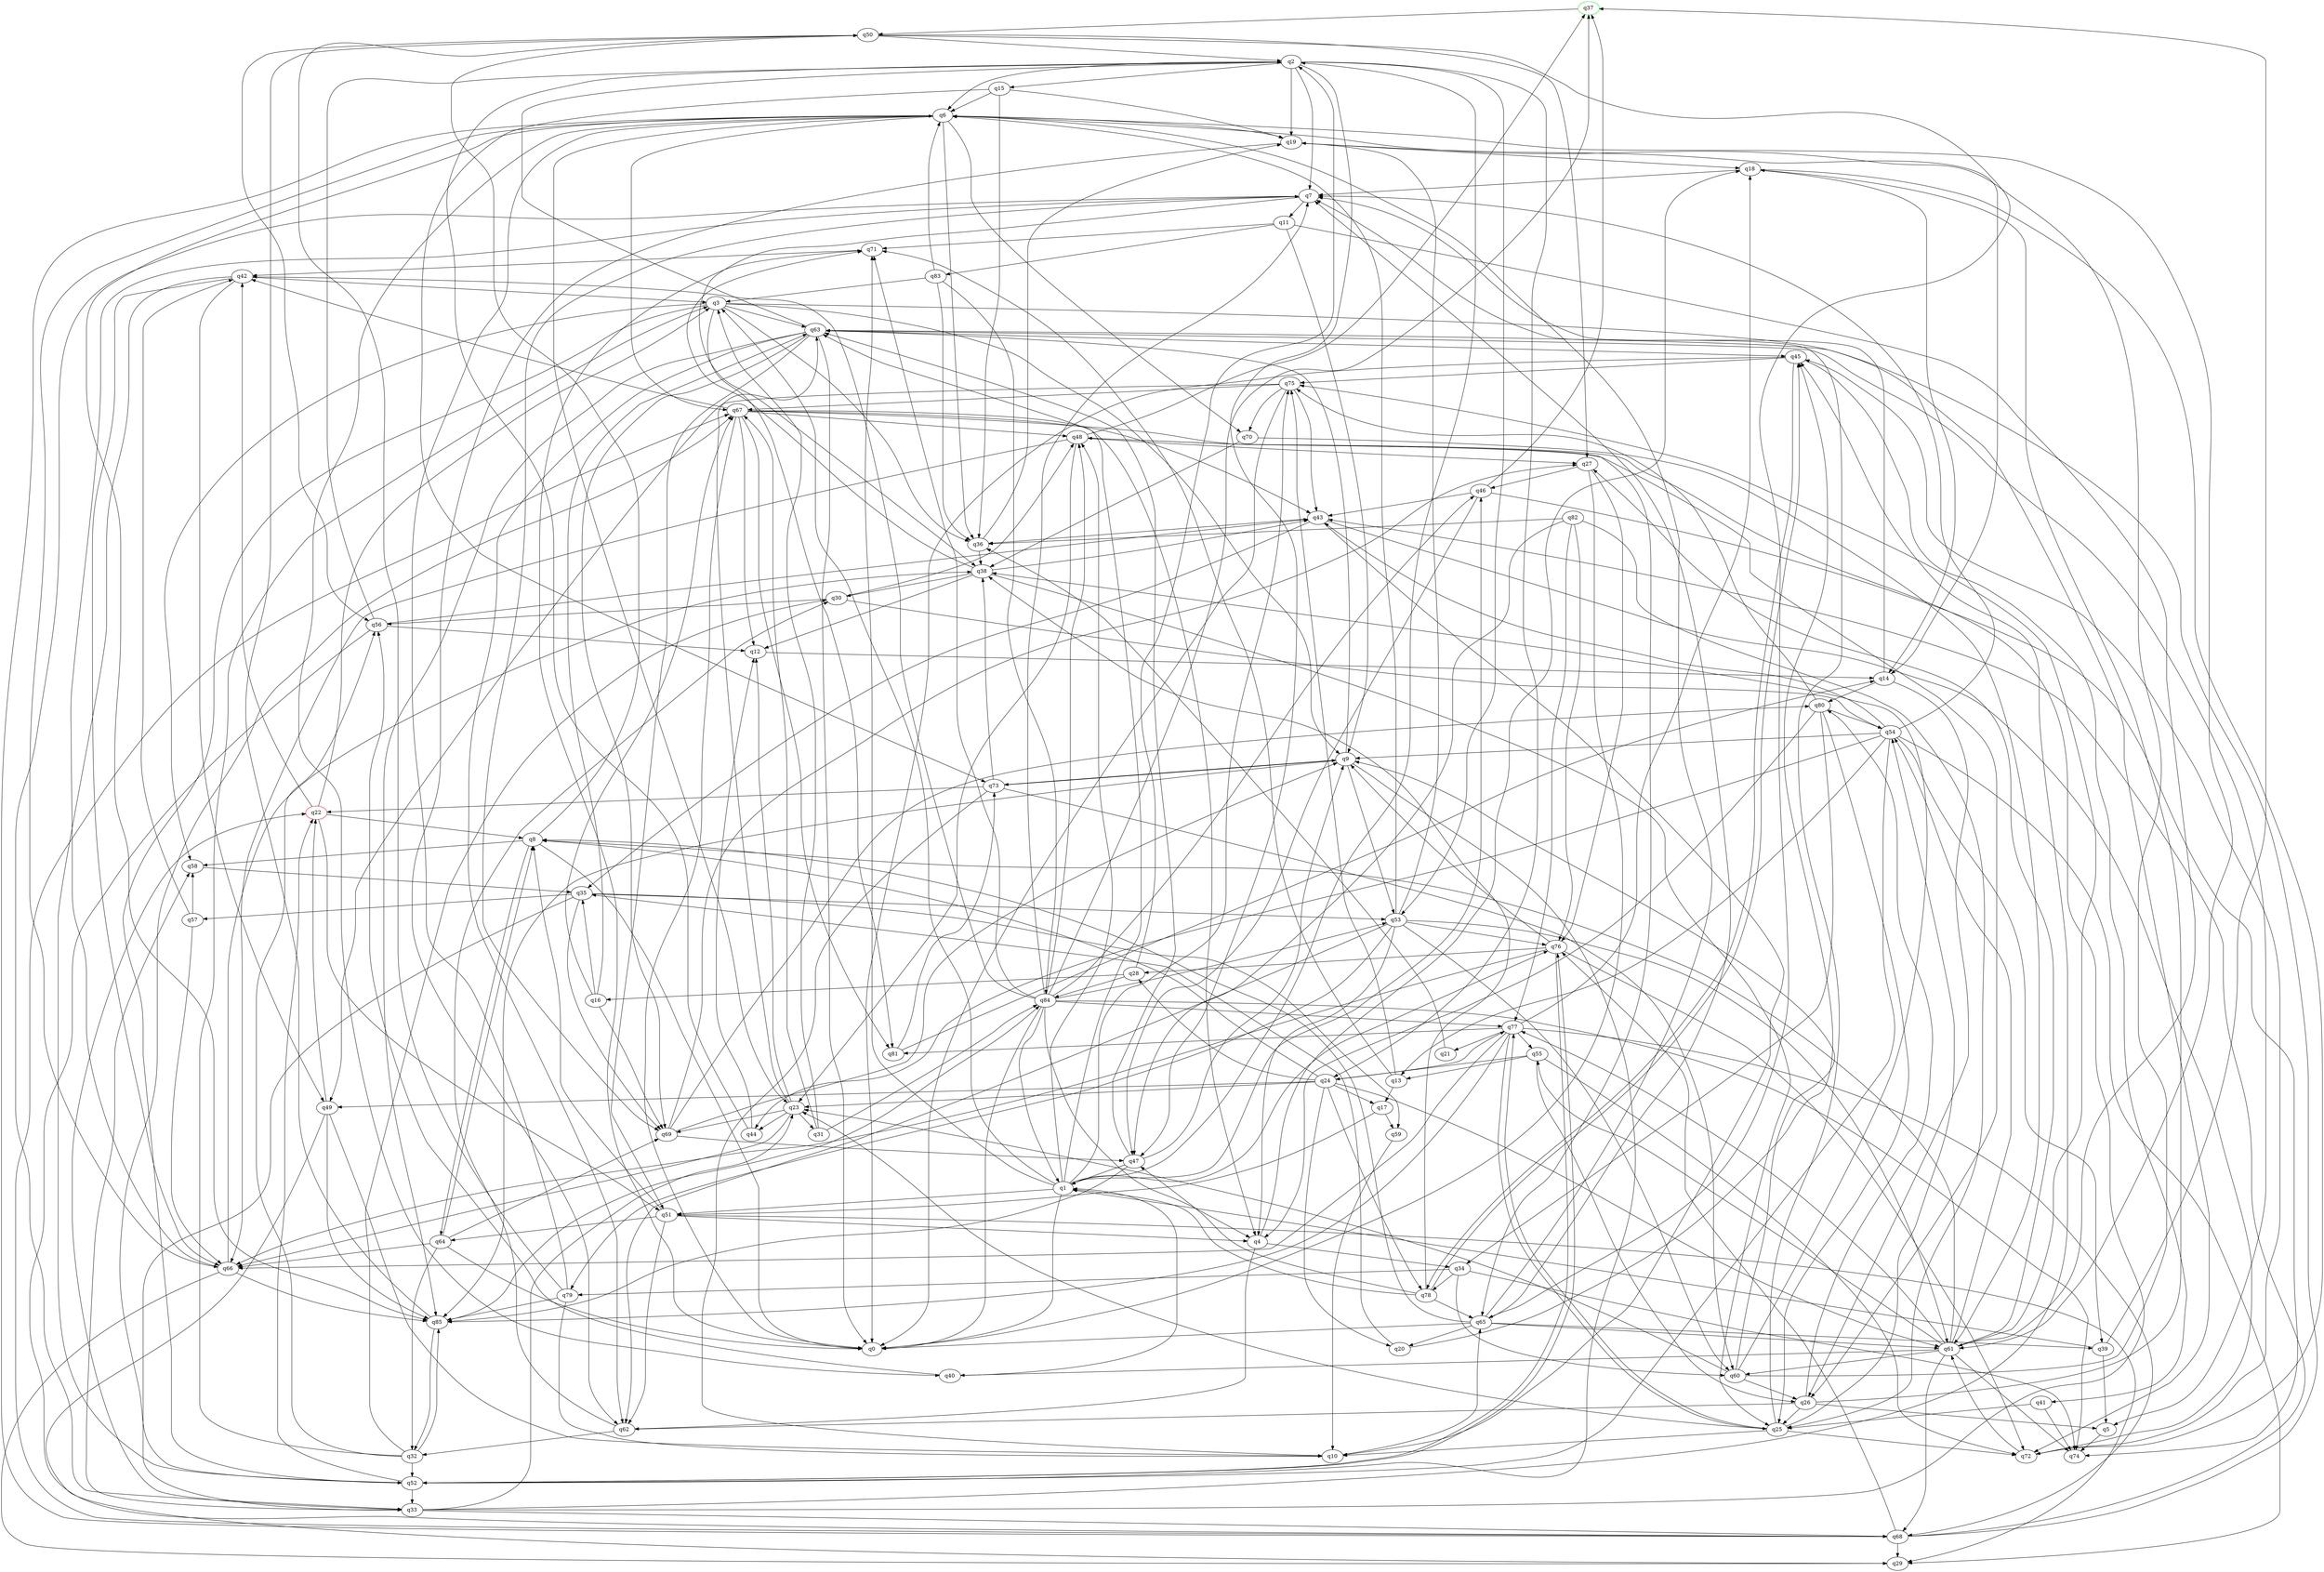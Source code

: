 digraph A{
q37 [initial=1,color=green];
q22 [final=1,color=red];
q0 -> q71;
q1 -> q0;
q1 -> q2;
q1 -> q3;
q1 -> q46;
q1 -> q48;
q1 -> q51;
q1 -> q63;
q1 -> q71;
q1 -> q75;
q1 -> q76;
q2 -> q6;
q2 -> q7;
q2 -> q15;
q2 -> q19;
q2 -> q24;
q2 -> q47;
q2 -> q53;
q3 -> q9;
q3 -> q36;
q3 -> q52;
q3 -> q58;
q3 -> q63;
q3 -> q72;
q3 -> q81;
q4 -> q18;
q4 -> q34;
q4 -> q62;
q5 -> q74;
q6 -> q19;
q6 -> q23;
q6 -> q36;
q6 -> q40;
q6 -> q61;
q6 -> q66;
q6 -> q67;
q6 -> q68;
q6 -> q70;
q6 -> q85;
q7 -> q11;
q7 -> q33;
q7 -> q38;
q7 -> q69;
q8 -> q0;
q8 -> q50;
q8 -> q58;
q8 -> q64;
q9 -> q52;
q9 -> q53;
q9 -> q63;
q9 -> q73;
q9 -> q85;
q10 -> q65;
q11 -> q9;
q11 -> q61;
q11 -> q71;
q11 -> q83;
q12 -> q14;
q13 -> q17;
q13 -> q71;
q13 -> q75;
q14 -> q7;
q14 -> q26;
q14 -> q80;
q15 -> q6;
q15 -> q19;
q15 -> q36;
q15 -> q73;
q16 -> q35;
q16 -> q63;
q16 -> q67;
q16 -> q69;
q17 -> q51;
q17 -> q59;
q18 -> q7;
q18 -> q14;
q18 -> q72;
q19 -> q14;
q19 -> q18;
q19 -> q62;
q20 -> q35;
q20 -> q45;
q21 -> q36;
q22 -> q3;
q22 -> q8;
q22 -> q42;
q22 -> q51;
q23 -> q12;
q23 -> q31;
q23 -> q44;
q23 -> q63;
q23 -> q66;
q23 -> q69;
q24 -> q8;
q24 -> q17;
q24 -> q20;
q24 -> q23;
q24 -> q28;
q24 -> q49;
q24 -> q61;
q24 -> q77;
q24 -> q78;
q25 -> q7;
q25 -> q10;
q25 -> q23;
q25 -> q54;
q25 -> q72;
q25 -> q77;
q26 -> q5;
q26 -> q18;
q26 -> q25;
q26 -> q62;
q26 -> q80;
q27 -> q0;
q27 -> q46;
q27 -> q76;
q28 -> q2;
q28 -> q16;
q28 -> q84;
q30 -> q48;
q30 -> q54;
q30 -> q56;
q31 -> q3;
q31 -> q67;
q31 -> q84;
q32 -> q3;
q32 -> q30;
q32 -> q52;
q32 -> q56;
q32 -> q85;
q33 -> q22;
q33 -> q23;
q33 -> q45;
q33 -> q48;
q33 -> q58;
q33 -> q68;
q34 -> q60;
q34 -> q74;
q34 -> q78;
q34 -> q79;
q35 -> q33;
q35 -> q53;
q35 -> q57;
q35 -> q59;
q35 -> q69;
q36 -> q19;
q36 -> q38;
q37 -> q50;
q38 -> q12;
q38 -> q25;
q38 -> q30;
q38 -> q43;
q38 -> q71;
q39 -> q1;
q39 -> q5;
q39 -> q37;
q40 -> q1;
q40 -> q56;
q41 -> q25;
q41 -> q74;
q42 -> q3;
q42 -> q49;
q42 -> q52;
q42 -> q66;
q43 -> q10;
q43 -> q35;
q43 -> q36;
q43 -> q72;
q44 -> q2;
q44 -> q12;
q45 -> q0;
q45 -> q41;
q45 -> q75;
q45 -> q78;
q46 -> q37;
q46 -> q43;
q46 -> q47;
q46 -> q74;
q47 -> q1;
q47 -> q9;
q47 -> q63;
q47 -> q85;
q48 -> q23;
q48 -> q26;
q48 -> q27;
q48 -> q37;
q48 -> q66;
q49 -> q10;
q49 -> q22;
q49 -> q29;
q49 -> q85;
q50 -> q2;
q50 -> q27;
q50 -> q56;
q50 -> q65;
q51 -> q4;
q51 -> q8;
q51 -> q29;
q51 -> q62;
q51 -> q64;
q52 -> q22;
q52 -> q33;
q52 -> q67;
q52 -> q76;
q53 -> q4;
q53 -> q6;
q53 -> q19;
q53 -> q60;
q53 -> q61;
q53 -> q62;
q53 -> q76;
q53 -> q79;
q54 -> q7;
q54 -> q9;
q54 -> q13;
q54 -> q29;
q54 -> q39;
q54 -> q43;
q54 -> q44;
q54 -> q52;
q55 -> q13;
q55 -> q24;
q55 -> q26;
q55 -> q72;
q56 -> q2;
q56 -> q12;
q56 -> q43;
q56 -> q68;
q57 -> q42;
q57 -> q58;
q57 -> q66;
q58 -> q35;
q59 -> q10;
q60 -> q6;
q60 -> q9;
q60 -> q23;
q60 -> q26;
q60 -> q38;
q61 -> q8;
q61 -> q27;
q61 -> q40;
q61 -> q54;
q61 -> q55;
q61 -> q60;
q61 -> q68;
q61 -> q74;
q61 -> q75;
q61 -> q77;
q62 -> q30;
q62 -> q32;
q63 -> q0;
q63 -> q2;
q63 -> q5;
q63 -> q45;
q63 -> q51;
q63 -> q62;
q63 -> q69;
q63 -> q85;
q64 -> q0;
q64 -> q8;
q64 -> q32;
q64 -> q66;
q64 -> q69;
q65 -> q0;
q65 -> q6;
q65 -> q7;
q65 -> q8;
q65 -> q20;
q65 -> q39;
q65 -> q61;
q66 -> q7;
q66 -> q29;
q66 -> q38;
q66 -> q85;
q67 -> q0;
q67 -> q4;
q67 -> q12;
q67 -> q42;
q67 -> q43;
q67 -> q48;
q67 -> q65;
q67 -> q81;
q68 -> q29;
q68 -> q43;
q68 -> q63;
q68 -> q67;
q68 -> q76;
q69 -> q9;
q69 -> q27;
q69 -> q47;
q69 -> q80;
q70 -> q38;
q70 -> q61;
q71 -> q42;
q72 -> q45;
q72 -> q61;
q73 -> q9;
q73 -> q10;
q73 -> q22;
q73 -> q38;
q73 -> q60;
q75 -> q0;
q75 -> q43;
q75 -> q49;
q75 -> q67;
q75 -> q70;
q76 -> q9;
q76 -> q28;
q76 -> q52;
q76 -> q66;
q76 -> q72;
q77 -> q18;
q77 -> q21;
q77 -> q25;
q77 -> q55;
q77 -> q66;
q77 -> q68;
q77 -> q81;
q77 -> q85;
q78 -> q1;
q78 -> q38;
q78 -> q45;
q78 -> q47;
q78 -> q65;
q79 -> q6;
q79 -> q10;
q79 -> q50;
q79 -> q85;
q80 -> q4;
q80 -> q25;
q80 -> q34;
q80 -> q54;
q80 -> q75;
q81 -> q14;
q81 -> q73;
q82 -> q25;
q82 -> q36;
q82 -> q47;
q82 -> q76;
q82 -> q77;
q83 -> q3;
q83 -> q6;
q83 -> q36;
q83 -> q84;
q84 -> q0;
q84 -> q1;
q84 -> q4;
q84 -> q7;
q84 -> q37;
q84 -> q42;
q84 -> q46;
q84 -> q48;
q84 -> q53;
q84 -> q71;
q84 -> q74;
q84 -> q77;
q85 -> q32;
q85 -> q50;
q85 -> q84;
}